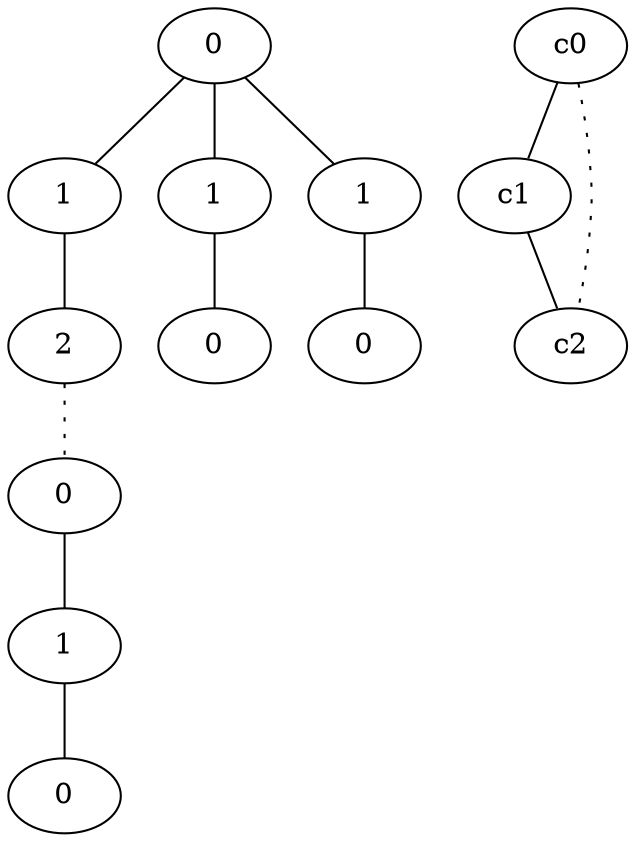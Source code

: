 graph {
a0[label=0];
a1[label=1];
a2[label=2];
a3[label=0];
a4[label=1];
a5[label=0];
a6[label=1];
a7[label=0];
a8[label=1];
a9[label=0];
a0 -- a1;
a0 -- a6;
a0 -- a8;
a1 -- a2;
a2 -- a3 [style=dotted];
a3 -- a4;
a4 -- a5;
a6 -- a7;
a8 -- a9;
c0 -- c1;
c0 -- c2 [style=dotted];
c1 -- c2;
}
